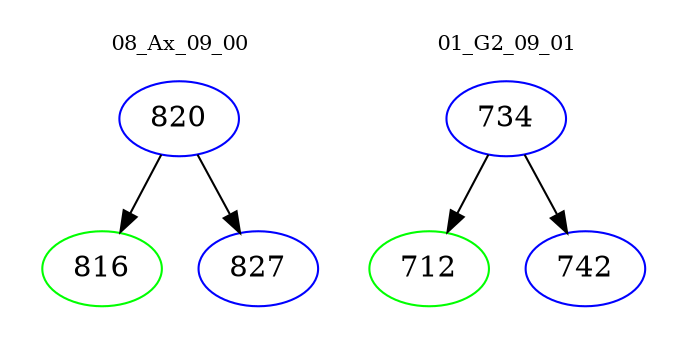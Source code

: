 digraph{
subgraph cluster_0 {
color = white
label = "08_Ax_09_00";
fontsize=10;
T0_820 [label="820", color="blue"]
T0_820 -> T0_816 [color="black"]
T0_816 [label="816", color="green"]
T0_820 -> T0_827 [color="black"]
T0_827 [label="827", color="blue"]
}
subgraph cluster_1 {
color = white
label = "01_G2_09_01";
fontsize=10;
T1_734 [label="734", color="blue"]
T1_734 -> T1_712 [color="black"]
T1_712 [label="712", color="green"]
T1_734 -> T1_742 [color="black"]
T1_742 [label="742", color="blue"]
}
}
